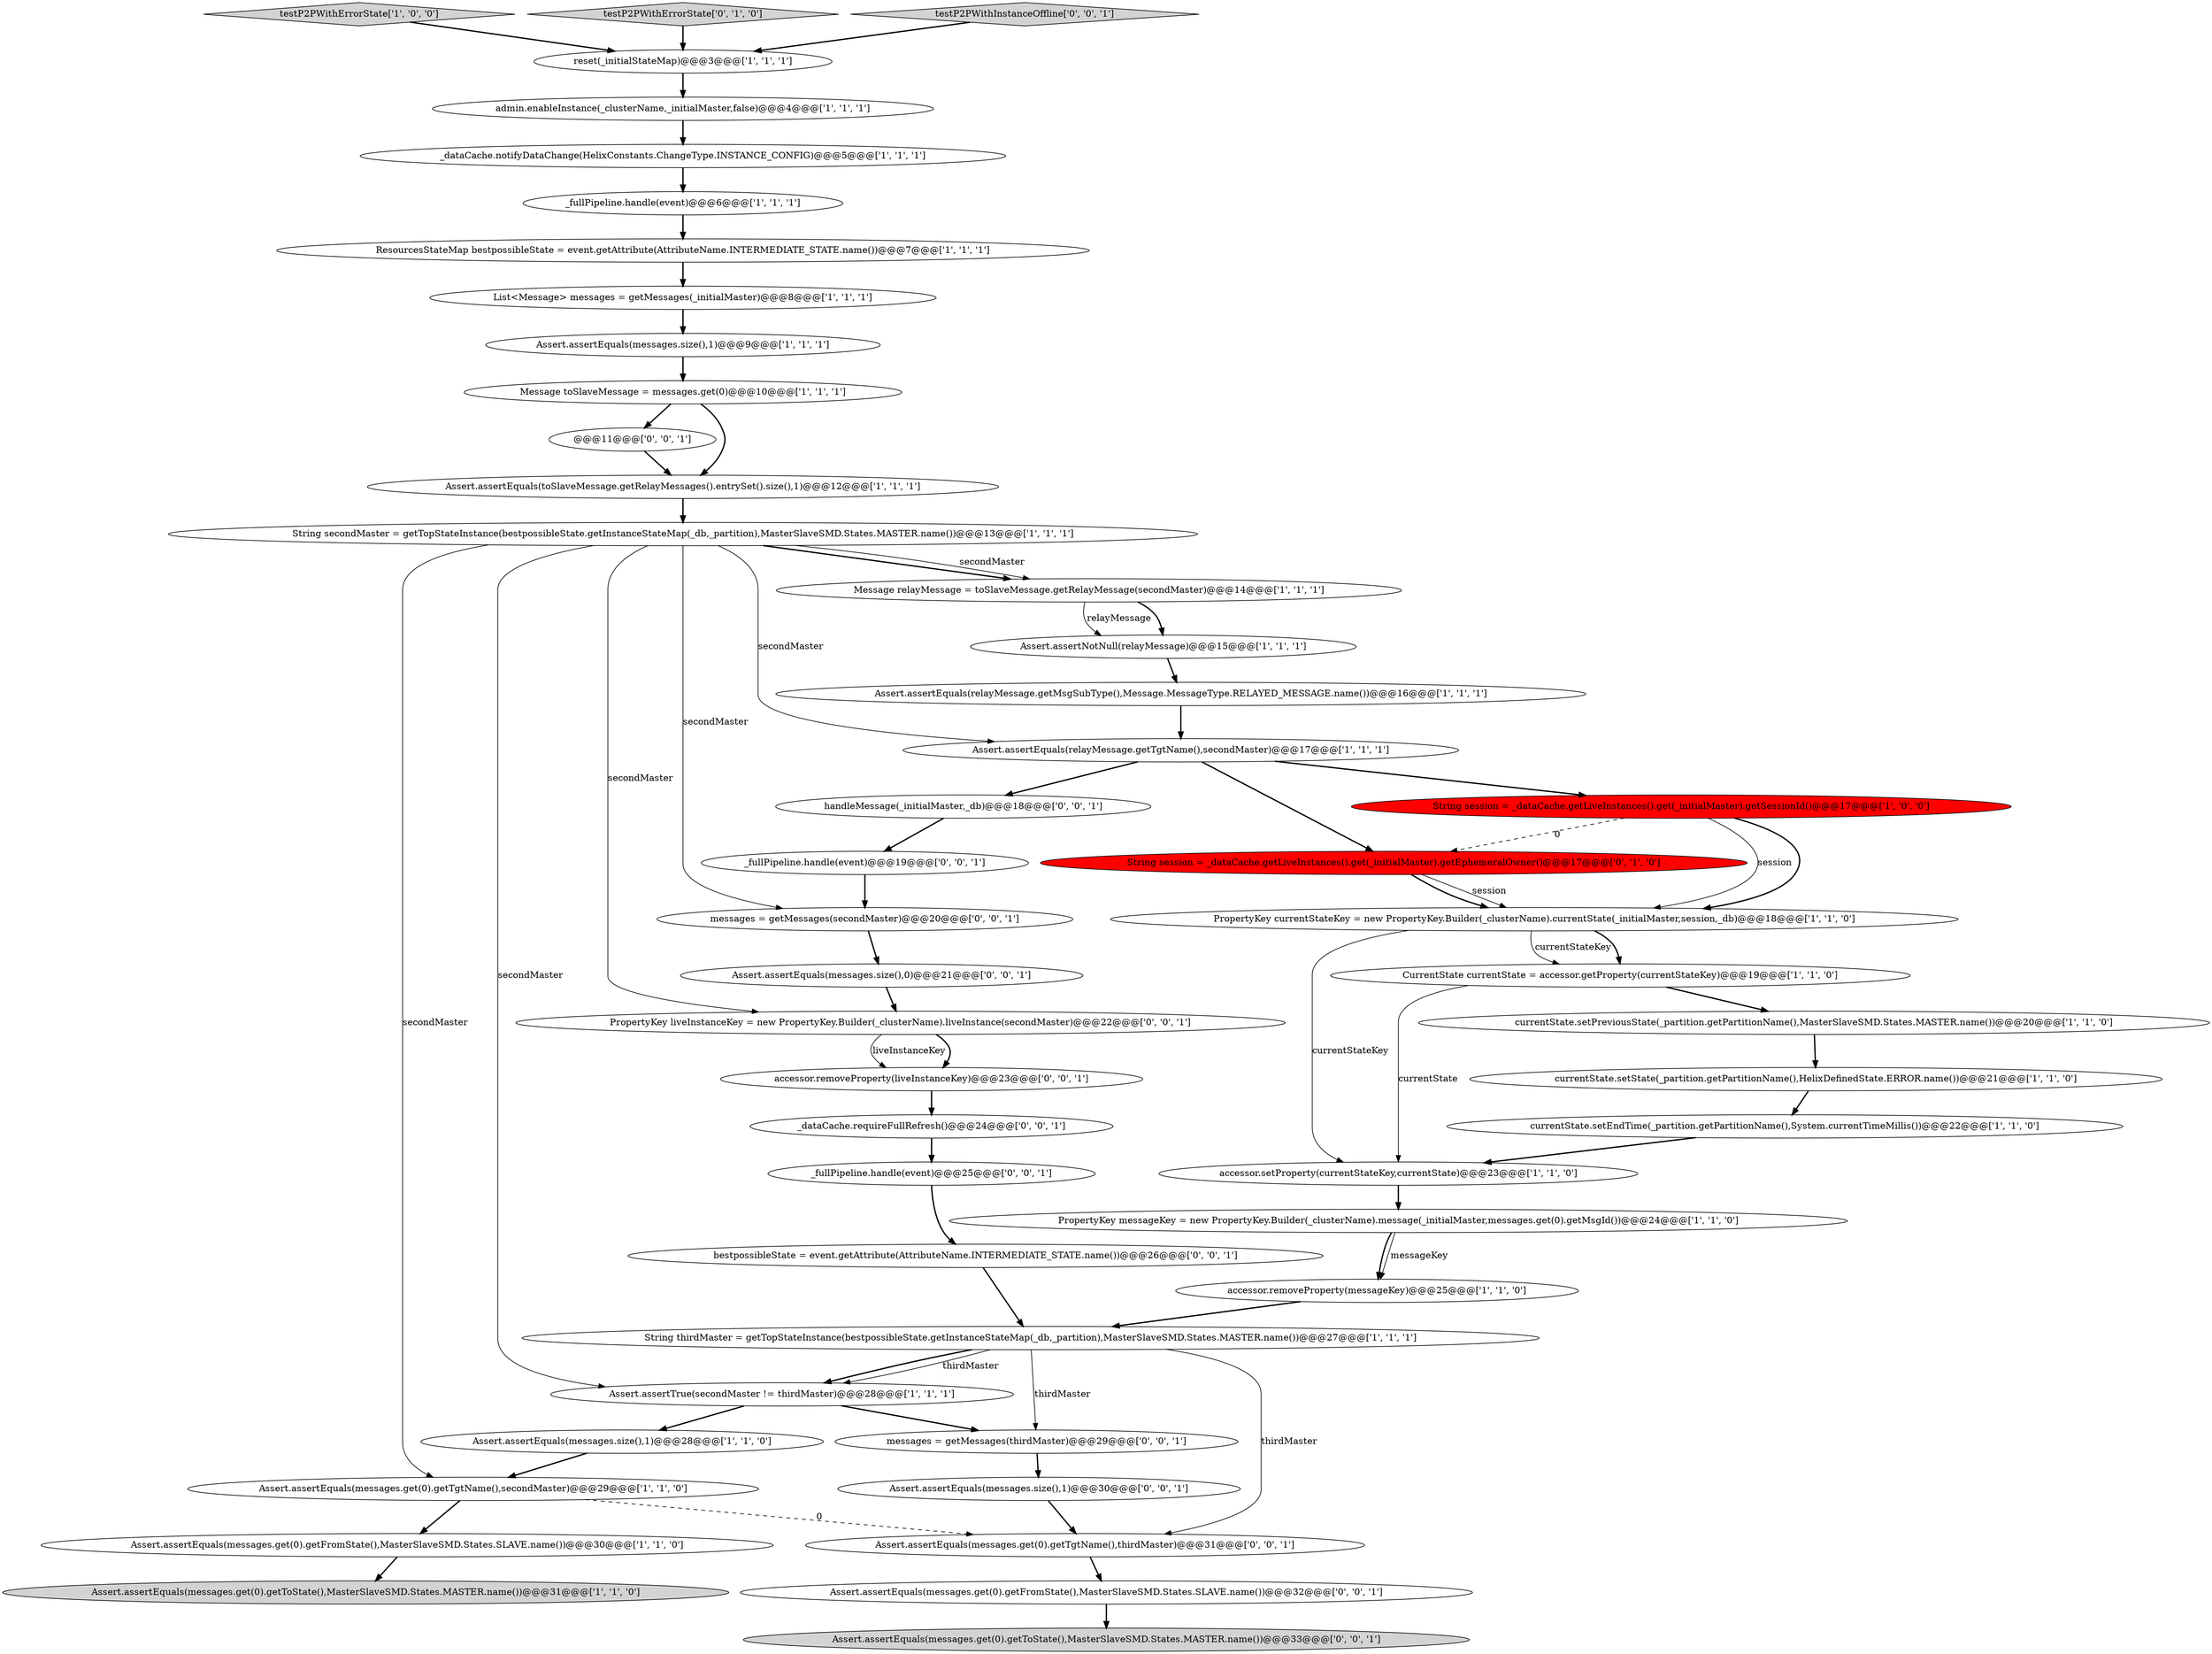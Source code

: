digraph {
34 [style = filled, label = "accessor.removeProperty(liveInstanceKey)@@@23@@@['0', '0', '1']", fillcolor = white, shape = ellipse image = "AAA0AAABBB3BBB"];
33 [style = filled, label = "handleMessage(_initialMaster,_db)@@@18@@@['0', '0', '1']", fillcolor = white, shape = ellipse image = "AAA0AAABBB3BBB"];
19 [style = filled, label = "Assert.assertEquals(messages.get(0).getTgtName(),secondMaster)@@@29@@@['1', '1', '0']", fillcolor = white, shape = ellipse image = "AAA0AAABBB1BBB"];
8 [style = filled, label = "Assert.assertEquals(toSlaveMessage.getRelayMessages().entrySet().size(),1)@@@12@@@['1', '1', '1']", fillcolor = white, shape = ellipse image = "AAA0AAABBB1BBB"];
45 [style = filled, label = "Assert.assertEquals(messages.size(),1)@@@30@@@['0', '0', '1']", fillcolor = white, shape = ellipse image = "AAA0AAABBB3BBB"];
44 [style = filled, label = "@@@11@@@['0', '0', '1']", fillcolor = white, shape = ellipse image = "AAA0AAABBB3BBB"];
4 [style = filled, label = "currentState.setPreviousState(_partition.getPartitionName(),MasterSlaveSMD.States.MASTER.name())@@@20@@@['1', '1', '0']", fillcolor = white, shape = ellipse image = "AAA0AAABBB1BBB"];
10 [style = filled, label = "accessor.setProperty(currentStateKey,currentState)@@@23@@@['1', '1', '0']", fillcolor = white, shape = ellipse image = "AAA0AAABBB1BBB"];
20 [style = filled, label = "Assert.assertEquals(messages.get(0).getToState(),MasterSlaveSMD.States.MASTER.name())@@@31@@@['1', '1', '0']", fillcolor = lightgray, shape = ellipse image = "AAA0AAABBB1BBB"];
40 [style = filled, label = "Assert.assertEquals(messages.size(),0)@@@21@@@['0', '0', '1']", fillcolor = white, shape = ellipse image = "AAA0AAABBB3BBB"];
41 [style = filled, label = "Assert.assertEquals(messages.get(0).getToState(),MasterSlaveSMD.States.MASTER.name())@@@33@@@['0', '0', '1']", fillcolor = lightgray, shape = ellipse image = "AAA0AAABBB3BBB"];
31 [style = filled, label = "String session = _dataCache.getLiveInstances().get(_initialMaster).getEphemeralOwner()@@@17@@@['0', '1', '0']", fillcolor = red, shape = ellipse image = "AAA1AAABBB2BBB"];
5 [style = filled, label = "reset(_initialStateMap)@@@3@@@['1', '1', '1']", fillcolor = white, shape = ellipse image = "AAA0AAABBB1BBB"];
16 [style = filled, label = "Assert.assertEquals(messages.get(0).getFromState(),MasterSlaveSMD.States.SLAVE.name())@@@30@@@['1', '1', '0']", fillcolor = white, shape = ellipse image = "AAA0AAABBB1BBB"];
32 [style = filled, label = "messages = getMessages(thirdMaster)@@@29@@@['0', '0', '1']", fillcolor = white, shape = ellipse image = "AAA0AAABBB3BBB"];
35 [style = filled, label = "messages = getMessages(secondMaster)@@@20@@@['0', '0', '1']", fillcolor = white, shape = ellipse image = "AAA0AAABBB3BBB"];
42 [style = filled, label = "_fullPipeline.handle(event)@@@19@@@['0', '0', '1']", fillcolor = white, shape = ellipse image = "AAA0AAABBB3BBB"];
22 [style = filled, label = "PropertyKey messageKey = new PropertyKey.Builder(_clusterName).message(_initialMaster,messages.get(0).getMsgId())@@@24@@@['1', '1', '0']", fillcolor = white, shape = ellipse image = "AAA0AAABBB1BBB"];
46 [style = filled, label = "PropertyKey liveInstanceKey = new PropertyKey.Builder(_clusterName).liveInstance(secondMaster)@@@22@@@['0', '0', '1']", fillcolor = white, shape = ellipse image = "AAA0AAABBB3BBB"];
1 [style = filled, label = "Assert.assertEquals(relayMessage.getMsgSubType(),Message.MessageType.RELAYED_MESSAGE.name())@@@16@@@['1', '1', '1']", fillcolor = white, shape = ellipse image = "AAA0AAABBB1BBB"];
17 [style = filled, label = "CurrentState currentState = accessor.getProperty(currentStateKey)@@@19@@@['1', '1', '0']", fillcolor = white, shape = ellipse image = "AAA0AAABBB1BBB"];
37 [style = filled, label = "_fullPipeline.handle(event)@@@25@@@['0', '0', '1']", fillcolor = white, shape = ellipse image = "AAA0AAABBB3BBB"];
23 [style = filled, label = "_dataCache.notifyDataChange(HelixConstants.ChangeType.INSTANCE_CONFIG)@@@5@@@['1', '1', '1']", fillcolor = white, shape = ellipse image = "AAA0AAABBB1BBB"];
27 [style = filled, label = "String thirdMaster = getTopStateInstance(bestpossibleState.getInstanceStateMap(_db,_partition),MasterSlaveSMD.States.MASTER.name())@@@27@@@['1', '1', '1']", fillcolor = white, shape = ellipse image = "AAA0AAABBB1BBB"];
9 [style = filled, label = "String secondMaster = getTopStateInstance(bestpossibleState.getInstanceStateMap(_db,_partition),MasterSlaveSMD.States.MASTER.name())@@@13@@@['1', '1', '1']", fillcolor = white, shape = ellipse image = "AAA0AAABBB1BBB"];
7 [style = filled, label = "testP2PWithErrorState['1', '0', '0']", fillcolor = lightgray, shape = diamond image = "AAA0AAABBB1BBB"];
15 [style = filled, label = "Assert.assertEquals(messages.size(),1)@@@28@@@['1', '1', '0']", fillcolor = white, shape = ellipse image = "AAA0AAABBB1BBB"];
25 [style = filled, label = "List<Message> messages = getMessages(_initialMaster)@@@8@@@['1', '1', '1']", fillcolor = white, shape = ellipse image = "AAA0AAABBB1BBB"];
26 [style = filled, label = "Message relayMessage = toSlaveMessage.getRelayMessage(secondMaster)@@@14@@@['1', '1', '1']", fillcolor = white, shape = ellipse image = "AAA0AAABBB1BBB"];
13 [style = filled, label = "Assert.assertEquals(messages.size(),1)@@@9@@@['1', '1', '1']", fillcolor = white, shape = ellipse image = "AAA0AAABBB1BBB"];
29 [style = filled, label = "currentState.setEndTime(_partition.getPartitionName(),System.currentTimeMillis())@@@22@@@['1', '1', '0']", fillcolor = white, shape = ellipse image = "AAA0AAABBB1BBB"];
2 [style = filled, label = "ResourcesStateMap bestpossibleState = event.getAttribute(AttributeName.INTERMEDIATE_STATE.name())@@@7@@@['1', '1', '1']", fillcolor = white, shape = ellipse image = "AAA0AAABBB1BBB"];
18 [style = filled, label = "Assert.assertTrue(secondMaster != thirdMaster)@@@28@@@['1', '1', '1']", fillcolor = white, shape = ellipse image = "AAA0AAABBB1BBB"];
11 [style = filled, label = "Assert.assertEquals(relayMessage.getTgtName(),secondMaster)@@@17@@@['1', '1', '1']", fillcolor = white, shape = ellipse image = "AAA0AAABBB1BBB"];
14 [style = filled, label = "Message toSlaveMessage = messages.get(0)@@@10@@@['1', '1', '1']", fillcolor = white, shape = ellipse image = "AAA0AAABBB1BBB"];
36 [style = filled, label = "Assert.assertEquals(messages.get(0).getTgtName(),thirdMaster)@@@31@@@['0', '0', '1']", fillcolor = white, shape = ellipse image = "AAA0AAABBB3BBB"];
30 [style = filled, label = "testP2PWithErrorState['0', '1', '0']", fillcolor = lightgray, shape = diamond image = "AAA0AAABBB2BBB"];
12 [style = filled, label = "accessor.removeProperty(messageKey)@@@25@@@['1', '1', '0']", fillcolor = white, shape = ellipse image = "AAA0AAABBB1BBB"];
47 [style = filled, label = "_dataCache.requireFullRefresh()@@@24@@@['0', '0', '1']", fillcolor = white, shape = ellipse image = "AAA0AAABBB3BBB"];
38 [style = filled, label = "bestpossibleState = event.getAttribute(AttributeName.INTERMEDIATE_STATE.name())@@@26@@@['0', '0', '1']", fillcolor = white, shape = ellipse image = "AAA0AAABBB3BBB"];
6 [style = filled, label = "String session = _dataCache.getLiveInstances().get(_initialMaster).getSessionId()@@@17@@@['1', '0', '0']", fillcolor = red, shape = ellipse image = "AAA1AAABBB1BBB"];
0 [style = filled, label = "currentState.setState(_partition.getPartitionName(),HelixDefinedState.ERROR.name())@@@21@@@['1', '1', '0']", fillcolor = white, shape = ellipse image = "AAA0AAABBB1BBB"];
43 [style = filled, label = "testP2PWithInstanceOffline['0', '0', '1']", fillcolor = lightgray, shape = diamond image = "AAA0AAABBB3BBB"];
24 [style = filled, label = "_fullPipeline.handle(event)@@@6@@@['1', '1', '1']", fillcolor = white, shape = ellipse image = "AAA0AAABBB1BBB"];
3 [style = filled, label = "Assert.assertNotNull(relayMessage)@@@15@@@['1', '1', '1']", fillcolor = white, shape = ellipse image = "AAA0AAABBB1BBB"];
39 [style = filled, label = "Assert.assertEquals(messages.get(0).getFromState(),MasterSlaveSMD.States.SLAVE.name())@@@32@@@['0', '0', '1']", fillcolor = white, shape = ellipse image = "AAA0AAABBB3BBB"];
21 [style = filled, label = "admin.enableInstance(_clusterName,_initialMaster,false)@@@4@@@['1', '1', '1']", fillcolor = white, shape = ellipse image = "AAA0AAABBB1BBB"];
28 [style = filled, label = "PropertyKey currentStateKey = new PropertyKey.Builder(_clusterName).currentState(_initialMaster,session,_db)@@@18@@@['1', '1', '0']", fillcolor = white, shape = ellipse image = "AAA0AAABBB1BBB"];
10->22 [style = bold, label=""];
27->32 [style = solid, label="thirdMaster"];
27->18 [style = bold, label=""];
32->45 [style = bold, label=""];
9->11 [style = solid, label="secondMaster"];
44->8 [style = bold, label=""];
46->34 [style = bold, label=""];
24->2 [style = bold, label=""];
3->1 [style = bold, label=""];
25->13 [style = bold, label=""];
26->3 [style = bold, label=""];
9->18 [style = solid, label="secondMaster"];
11->6 [style = bold, label=""];
34->47 [style = bold, label=""];
18->15 [style = bold, label=""];
45->36 [style = bold, label=""];
6->28 [style = solid, label="session"];
38->27 [style = bold, label=""];
6->31 [style = dashed, label="0"];
0->29 [style = bold, label=""];
47->37 [style = bold, label=""];
15->19 [style = bold, label=""];
14->44 [style = bold, label=""];
36->39 [style = bold, label=""];
31->28 [style = solid, label="session"];
46->34 [style = solid, label="liveInstanceKey"];
4->0 [style = bold, label=""];
1->11 [style = bold, label=""];
19->16 [style = bold, label=""];
42->35 [style = bold, label=""];
40->46 [style = bold, label=""];
9->26 [style = bold, label=""];
28->10 [style = solid, label="currentStateKey"];
5->21 [style = bold, label=""];
11->31 [style = bold, label=""];
35->40 [style = bold, label=""];
9->35 [style = solid, label="secondMaster"];
23->24 [style = bold, label=""];
7->5 [style = bold, label=""];
26->3 [style = solid, label="relayMessage"];
22->12 [style = solid, label="messageKey"];
9->46 [style = solid, label="secondMaster"];
43->5 [style = bold, label=""];
30->5 [style = bold, label=""];
19->36 [style = dashed, label="0"];
22->12 [style = bold, label=""];
33->42 [style = bold, label=""];
37->38 [style = bold, label=""];
28->17 [style = solid, label="currentStateKey"];
17->10 [style = solid, label="currentState"];
9->19 [style = solid, label="secondMaster"];
8->9 [style = bold, label=""];
18->32 [style = bold, label=""];
11->33 [style = bold, label=""];
28->17 [style = bold, label=""];
29->10 [style = bold, label=""];
39->41 [style = bold, label=""];
9->26 [style = solid, label="secondMaster"];
14->8 [style = bold, label=""];
31->28 [style = bold, label=""];
2->25 [style = bold, label=""];
16->20 [style = bold, label=""];
13->14 [style = bold, label=""];
12->27 [style = bold, label=""];
27->18 [style = solid, label="thirdMaster"];
17->4 [style = bold, label=""];
27->36 [style = solid, label="thirdMaster"];
6->28 [style = bold, label=""];
21->23 [style = bold, label=""];
}
